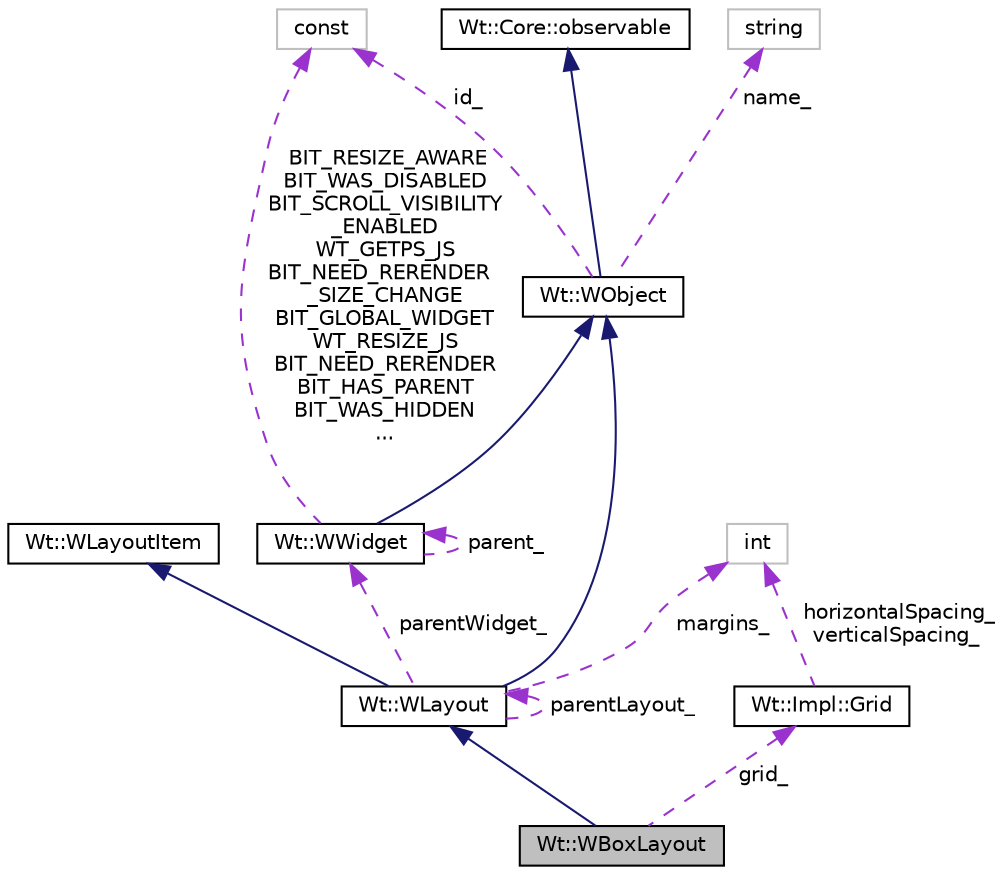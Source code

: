digraph "Wt::WBoxLayout"
{
 // LATEX_PDF_SIZE
  edge [fontname="Helvetica",fontsize="10",labelfontname="Helvetica",labelfontsize="10"];
  node [fontname="Helvetica",fontsize="10",shape=record];
  Node1 [label="Wt::WBoxLayout",height=0.2,width=0.4,color="black", fillcolor="grey75", style="filled", fontcolor="black",tooltip="A layout manager which arranges widgets horizontally or vertically."];
  Node2 -> Node1 [dir="back",color="midnightblue",fontsize="10",style="solid",fontname="Helvetica"];
  Node2 [label="Wt::WLayout",height=0.2,width=0.4,color="black", fillcolor="white", style="filled",URL="$classWt_1_1WLayout.html",tooltip="An abstract base class for layout managers."];
  Node3 -> Node2 [dir="back",color="midnightblue",fontsize="10",style="solid",fontname="Helvetica"];
  Node3 [label="Wt::WLayoutItem",height=0.2,width=0.4,color="black", fillcolor="white", style="filled",URL="$classWt_1_1WLayoutItem.html",tooltip="An abstract base class for items that can participate in a layout."];
  Node4 -> Node2 [dir="back",color="midnightblue",fontsize="10",style="solid",fontname="Helvetica"];
  Node4 [label="Wt::WObject",height=0.2,width=0.4,color="black", fillcolor="white", style="filled",URL="$classWt_1_1WObject.html",tooltip="A base class for objects that participate in the signal/slot system."];
  Node5 -> Node4 [dir="back",color="midnightblue",fontsize="10",style="solid",fontname="Helvetica"];
  Node5 [label="Wt::Core::observable",height=0.2,width=0.4,color="black", fillcolor="white", style="filled",URL="$classWt_1_1Core_1_1observable.html",tooltip="A base class for objects whose life-time can be tracked."];
  Node6 -> Node4 [dir="back",color="darkorchid3",fontsize="10",style="dashed",label=" name_" ,fontname="Helvetica"];
  Node6 [label="string",height=0.2,width=0.4,color="grey75", fillcolor="white", style="filled",tooltip=" "];
  Node7 -> Node4 [dir="back",color="darkorchid3",fontsize="10",style="dashed",label=" id_" ,fontname="Helvetica"];
  Node7 [label="const",height=0.2,width=0.4,color="grey75", fillcolor="white", style="filled",tooltip=" "];
  Node8 -> Node2 [dir="back",color="darkorchid3",fontsize="10",style="dashed",label=" margins_" ,fontname="Helvetica"];
  Node8 [label="int",height=0.2,width=0.4,color="grey75", fillcolor="white", style="filled",tooltip=" "];
  Node9 -> Node2 [dir="back",color="darkorchid3",fontsize="10",style="dashed",label=" parentWidget_" ,fontname="Helvetica"];
  Node9 [label="Wt::WWidget",height=0.2,width=0.4,color="black", fillcolor="white", style="filled",URL="$classWt_1_1WWidget.html",tooltip="The abstract base class for a user-interface component."];
  Node4 -> Node9 [dir="back",color="midnightblue",fontsize="10",style="solid",fontname="Helvetica"];
  Node9 -> Node9 [dir="back",color="darkorchid3",fontsize="10",style="dashed",label=" parent_" ,fontname="Helvetica"];
  Node7 -> Node9 [dir="back",color="darkorchid3",fontsize="10",style="dashed",label=" BIT_RESIZE_AWARE\nBIT_WAS_DISABLED\nBIT_SCROLL_VISIBILITY\l_ENABLED\nWT_GETPS_JS\nBIT_NEED_RERENDER\l_SIZE_CHANGE\nBIT_GLOBAL_WIDGET\nWT_RESIZE_JS\nBIT_NEED_RERENDER\nBIT_HAS_PARENT\nBIT_WAS_HIDDEN\n..." ,fontname="Helvetica"];
  Node2 -> Node2 [dir="back",color="darkorchid3",fontsize="10",style="dashed",label=" parentLayout_" ,fontname="Helvetica"];
  Node10 -> Node1 [dir="back",color="darkorchid3",fontsize="10",style="dashed",label=" grid_" ,fontname="Helvetica"];
  Node10 [label="Wt::Impl::Grid",height=0.2,width=0.4,color="black", fillcolor="white", style="filled",URL="$structWt_1_1Impl_1_1Grid.html",tooltip=" "];
  Node8 -> Node10 [dir="back",color="darkorchid3",fontsize="10",style="dashed",label=" horizontalSpacing_\nverticalSpacing_" ,fontname="Helvetica"];
}
